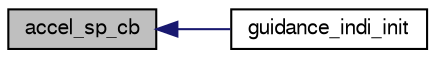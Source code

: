 digraph "accel_sp_cb"
{
  edge [fontname="FreeSans",fontsize="10",labelfontname="FreeSans",labelfontsize="10"];
  node [fontname="FreeSans",fontsize="10",shape=record];
  rankdir="LR";
  Node1 [label="accel_sp_cb",height=0.2,width=0.4,color="black", fillcolor="grey75", style="filled", fontcolor="black"];
  Node1 -> Node2 [dir="back",color="midnightblue",fontsize="10",style="solid",fontname="FreeSans"];
  Node2 [label="guidance_indi_init",height=0.2,width=0.4,color="black", fillcolor="white", style="filled",URL="$guidance__indi__hybrid_8h.html#aa1f448d3b1322b6c0bd3d84dbb5cf603",tooltip="Init function. "];
}
